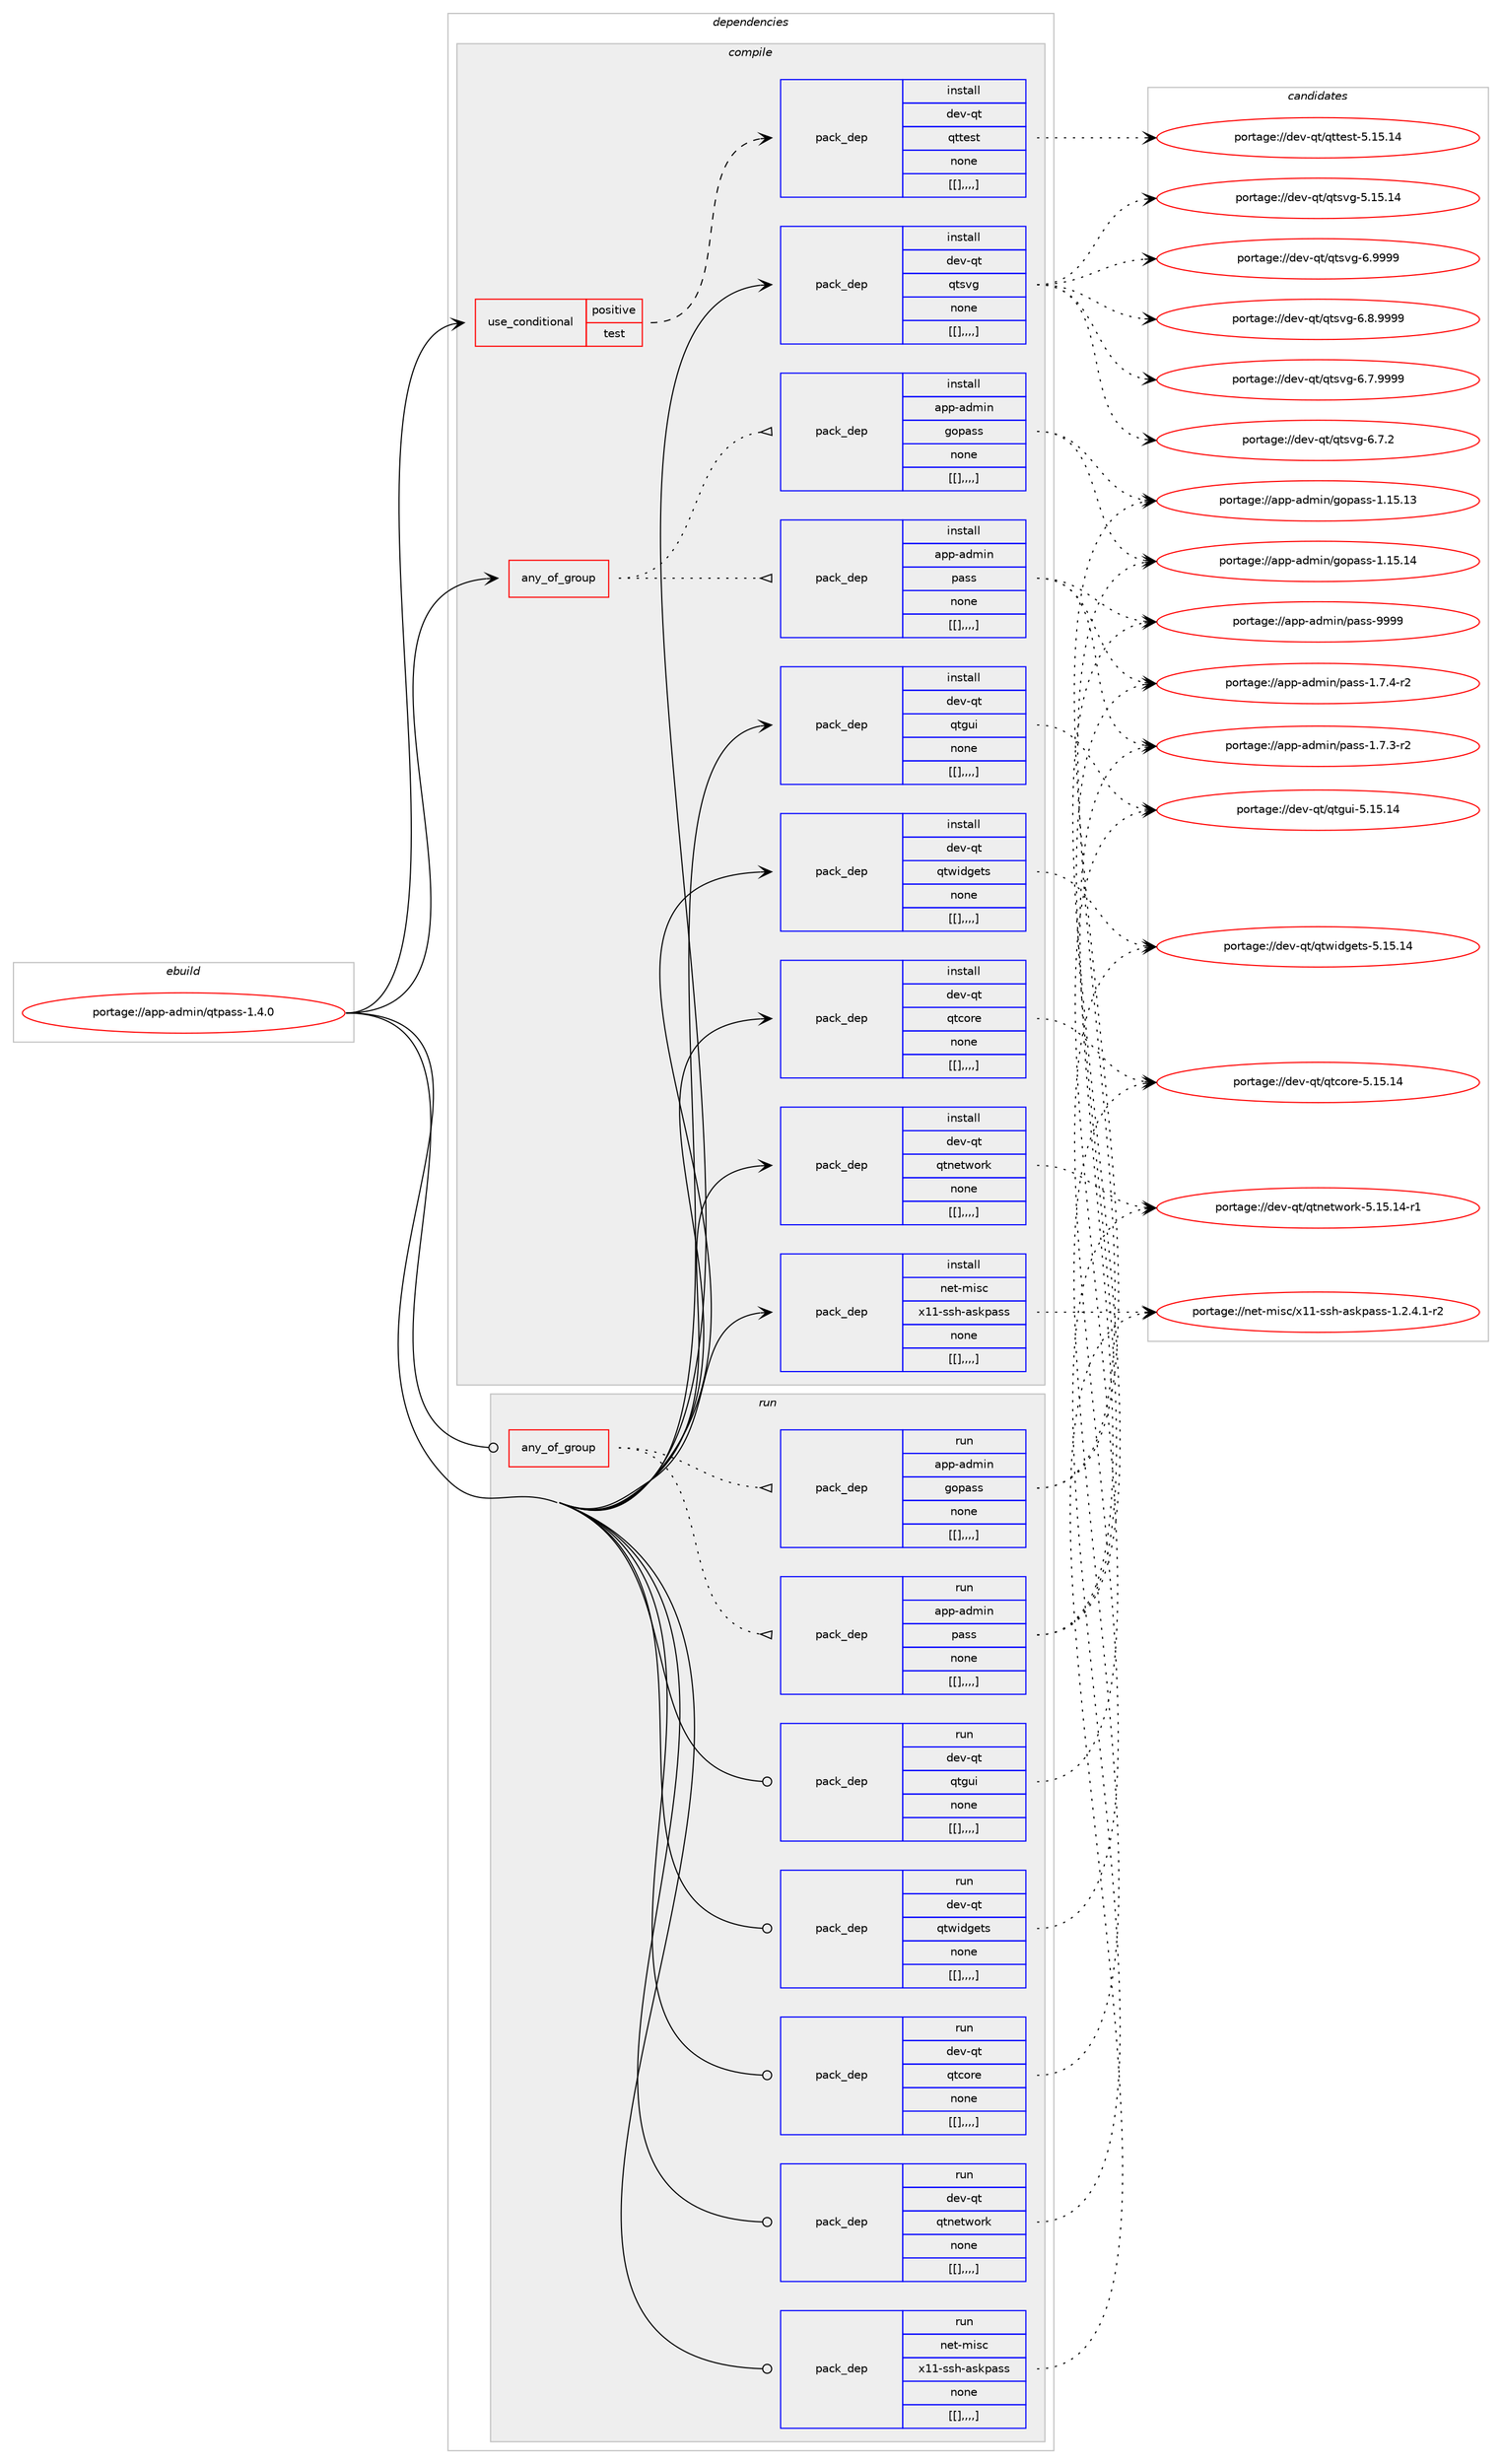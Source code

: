 digraph prolog {

# *************
# Graph options
# *************

newrank=true;
concentrate=true;
compound=true;
graph [rankdir=LR,fontname=Helvetica,fontsize=10,ranksep=1.5];#, ranksep=2.5, nodesep=0.2];
edge  [arrowhead=vee];
node  [fontname=Helvetica,fontsize=10];

# **********
# The ebuild
# **********

subgraph cluster_leftcol {
color=gray;
label=<<i>ebuild</i>>;
id [label="portage://app-admin/qtpass-1.4.0", color=red, width=4, href="../app-admin/qtpass-1.4.0.svg"];
}

# ****************
# The dependencies
# ****************

subgraph cluster_midcol {
color=gray;
label=<<i>dependencies</i>>;
subgraph cluster_compile {
fillcolor="#eeeeee";
style=filled;
label=<<i>compile</i>>;
subgraph any16 {
dependency4024 [label=<<TABLE BORDER="0" CELLBORDER="1" CELLSPACING="0" CELLPADDING="4"><TR><TD CELLPADDING="10">any_of_group</TD></TR></TABLE>>, shape=none, color=red];subgraph pack3072 {
dependency4025 [label=<<TABLE BORDER="0" CELLBORDER="1" CELLSPACING="0" CELLPADDING="4" WIDTH="220"><TR><TD ROWSPAN="6" CELLPADDING="30">pack_dep</TD></TR><TR><TD WIDTH="110">install</TD></TR><TR><TD>app-admin</TD></TR><TR><TD>pass</TD></TR><TR><TD>none</TD></TR><TR><TD>[[],,,,]</TD></TR></TABLE>>, shape=none, color=blue];
}
dependency4024:e -> dependency4025:w [weight=20,style="dotted",arrowhead="oinv"];
subgraph pack3073 {
dependency4026 [label=<<TABLE BORDER="0" CELLBORDER="1" CELLSPACING="0" CELLPADDING="4" WIDTH="220"><TR><TD ROWSPAN="6" CELLPADDING="30">pack_dep</TD></TR><TR><TD WIDTH="110">install</TD></TR><TR><TD>app-admin</TD></TR><TR><TD>gopass</TD></TR><TR><TD>none</TD></TR><TR><TD>[[],,,,]</TD></TR></TABLE>>, shape=none, color=blue];
}
dependency4024:e -> dependency4026:w [weight=20,style="dotted",arrowhead="oinv"];
}
id:e -> dependency4024:w [weight=20,style="solid",arrowhead="vee"];
subgraph cond938 {
dependency4027 [label=<<TABLE BORDER="0" CELLBORDER="1" CELLSPACING="0" CELLPADDING="4"><TR><TD ROWSPAN="3" CELLPADDING="10">use_conditional</TD></TR><TR><TD>positive</TD></TR><TR><TD>test</TD></TR></TABLE>>, shape=none, color=red];
subgraph pack3074 {
dependency4028 [label=<<TABLE BORDER="0" CELLBORDER="1" CELLSPACING="0" CELLPADDING="4" WIDTH="220"><TR><TD ROWSPAN="6" CELLPADDING="30">pack_dep</TD></TR><TR><TD WIDTH="110">install</TD></TR><TR><TD>dev-qt</TD></TR><TR><TD>qttest</TD></TR><TR><TD>none</TD></TR><TR><TD>[[],,,,]</TD></TR></TABLE>>, shape=none, color=blue];
}
dependency4027:e -> dependency4028:w [weight=20,style="dashed",arrowhead="vee"];
}
id:e -> dependency4027:w [weight=20,style="solid",arrowhead="vee"];
subgraph pack3075 {
dependency4029 [label=<<TABLE BORDER="0" CELLBORDER="1" CELLSPACING="0" CELLPADDING="4" WIDTH="220"><TR><TD ROWSPAN="6" CELLPADDING="30">pack_dep</TD></TR><TR><TD WIDTH="110">install</TD></TR><TR><TD>dev-qt</TD></TR><TR><TD>qtcore</TD></TR><TR><TD>none</TD></TR><TR><TD>[[],,,,]</TD></TR></TABLE>>, shape=none, color=blue];
}
id:e -> dependency4029:w [weight=20,style="solid",arrowhead="vee"];
subgraph pack3076 {
dependency4030 [label=<<TABLE BORDER="0" CELLBORDER="1" CELLSPACING="0" CELLPADDING="4" WIDTH="220"><TR><TD ROWSPAN="6" CELLPADDING="30">pack_dep</TD></TR><TR><TD WIDTH="110">install</TD></TR><TR><TD>dev-qt</TD></TR><TR><TD>qtgui</TD></TR><TR><TD>none</TD></TR><TR><TD>[[],,,,]</TD></TR></TABLE>>, shape=none, color=blue];
}
id:e -> dependency4030:w [weight=20,style="solid",arrowhead="vee"];
subgraph pack3077 {
dependency4031 [label=<<TABLE BORDER="0" CELLBORDER="1" CELLSPACING="0" CELLPADDING="4" WIDTH="220"><TR><TD ROWSPAN="6" CELLPADDING="30">pack_dep</TD></TR><TR><TD WIDTH="110">install</TD></TR><TR><TD>dev-qt</TD></TR><TR><TD>qtnetwork</TD></TR><TR><TD>none</TD></TR><TR><TD>[[],,,,]</TD></TR></TABLE>>, shape=none, color=blue];
}
id:e -> dependency4031:w [weight=20,style="solid",arrowhead="vee"];
subgraph pack3078 {
dependency4032 [label=<<TABLE BORDER="0" CELLBORDER="1" CELLSPACING="0" CELLPADDING="4" WIDTH="220"><TR><TD ROWSPAN="6" CELLPADDING="30">pack_dep</TD></TR><TR><TD WIDTH="110">install</TD></TR><TR><TD>dev-qt</TD></TR><TR><TD>qtsvg</TD></TR><TR><TD>none</TD></TR><TR><TD>[[],,,,]</TD></TR></TABLE>>, shape=none, color=blue];
}
id:e -> dependency4032:w [weight=20,style="solid",arrowhead="vee"];
subgraph pack3079 {
dependency4033 [label=<<TABLE BORDER="0" CELLBORDER="1" CELLSPACING="0" CELLPADDING="4" WIDTH="220"><TR><TD ROWSPAN="6" CELLPADDING="30">pack_dep</TD></TR><TR><TD WIDTH="110">install</TD></TR><TR><TD>dev-qt</TD></TR><TR><TD>qtwidgets</TD></TR><TR><TD>none</TD></TR><TR><TD>[[],,,,]</TD></TR></TABLE>>, shape=none, color=blue];
}
id:e -> dependency4033:w [weight=20,style="solid",arrowhead="vee"];
subgraph pack3080 {
dependency4034 [label=<<TABLE BORDER="0" CELLBORDER="1" CELLSPACING="0" CELLPADDING="4" WIDTH="220"><TR><TD ROWSPAN="6" CELLPADDING="30">pack_dep</TD></TR><TR><TD WIDTH="110">install</TD></TR><TR><TD>net-misc</TD></TR><TR><TD>x11-ssh-askpass</TD></TR><TR><TD>none</TD></TR><TR><TD>[[],,,,]</TD></TR></TABLE>>, shape=none, color=blue];
}
id:e -> dependency4034:w [weight=20,style="solid",arrowhead="vee"];
}
subgraph cluster_compileandrun {
fillcolor="#eeeeee";
style=filled;
label=<<i>compile and run</i>>;
}
subgraph cluster_run {
fillcolor="#eeeeee";
style=filled;
label=<<i>run</i>>;
subgraph any17 {
dependency4035 [label=<<TABLE BORDER="0" CELLBORDER="1" CELLSPACING="0" CELLPADDING="4"><TR><TD CELLPADDING="10">any_of_group</TD></TR></TABLE>>, shape=none, color=red];subgraph pack3081 {
dependency4036 [label=<<TABLE BORDER="0" CELLBORDER="1" CELLSPACING="0" CELLPADDING="4" WIDTH="220"><TR><TD ROWSPAN="6" CELLPADDING="30">pack_dep</TD></TR><TR><TD WIDTH="110">run</TD></TR><TR><TD>app-admin</TD></TR><TR><TD>pass</TD></TR><TR><TD>none</TD></TR><TR><TD>[[],,,,]</TD></TR></TABLE>>, shape=none, color=blue];
}
dependency4035:e -> dependency4036:w [weight=20,style="dotted",arrowhead="oinv"];
subgraph pack3082 {
dependency4037 [label=<<TABLE BORDER="0" CELLBORDER="1" CELLSPACING="0" CELLPADDING="4" WIDTH="220"><TR><TD ROWSPAN="6" CELLPADDING="30">pack_dep</TD></TR><TR><TD WIDTH="110">run</TD></TR><TR><TD>app-admin</TD></TR><TR><TD>gopass</TD></TR><TR><TD>none</TD></TR><TR><TD>[[],,,,]</TD></TR></TABLE>>, shape=none, color=blue];
}
dependency4035:e -> dependency4037:w [weight=20,style="dotted",arrowhead="oinv"];
}
id:e -> dependency4035:w [weight=20,style="solid",arrowhead="odot"];
subgraph pack3083 {
dependency4038 [label=<<TABLE BORDER="0" CELLBORDER="1" CELLSPACING="0" CELLPADDING="4" WIDTH="220"><TR><TD ROWSPAN="6" CELLPADDING="30">pack_dep</TD></TR><TR><TD WIDTH="110">run</TD></TR><TR><TD>dev-qt</TD></TR><TR><TD>qtcore</TD></TR><TR><TD>none</TD></TR><TR><TD>[[],,,,]</TD></TR></TABLE>>, shape=none, color=blue];
}
id:e -> dependency4038:w [weight=20,style="solid",arrowhead="odot"];
subgraph pack3084 {
dependency4039 [label=<<TABLE BORDER="0" CELLBORDER="1" CELLSPACING="0" CELLPADDING="4" WIDTH="220"><TR><TD ROWSPAN="6" CELLPADDING="30">pack_dep</TD></TR><TR><TD WIDTH="110">run</TD></TR><TR><TD>dev-qt</TD></TR><TR><TD>qtgui</TD></TR><TR><TD>none</TD></TR><TR><TD>[[],,,,]</TD></TR></TABLE>>, shape=none, color=blue];
}
id:e -> dependency4039:w [weight=20,style="solid",arrowhead="odot"];
subgraph pack3085 {
dependency4040 [label=<<TABLE BORDER="0" CELLBORDER="1" CELLSPACING="0" CELLPADDING="4" WIDTH="220"><TR><TD ROWSPAN="6" CELLPADDING="30">pack_dep</TD></TR><TR><TD WIDTH="110">run</TD></TR><TR><TD>dev-qt</TD></TR><TR><TD>qtnetwork</TD></TR><TR><TD>none</TD></TR><TR><TD>[[],,,,]</TD></TR></TABLE>>, shape=none, color=blue];
}
id:e -> dependency4040:w [weight=20,style="solid",arrowhead="odot"];
subgraph pack3086 {
dependency4041 [label=<<TABLE BORDER="0" CELLBORDER="1" CELLSPACING="0" CELLPADDING="4" WIDTH="220"><TR><TD ROWSPAN="6" CELLPADDING="30">pack_dep</TD></TR><TR><TD WIDTH="110">run</TD></TR><TR><TD>dev-qt</TD></TR><TR><TD>qtwidgets</TD></TR><TR><TD>none</TD></TR><TR><TD>[[],,,,]</TD></TR></TABLE>>, shape=none, color=blue];
}
id:e -> dependency4041:w [weight=20,style="solid",arrowhead="odot"];
subgraph pack3087 {
dependency4042 [label=<<TABLE BORDER="0" CELLBORDER="1" CELLSPACING="0" CELLPADDING="4" WIDTH="220"><TR><TD ROWSPAN="6" CELLPADDING="30">pack_dep</TD></TR><TR><TD WIDTH="110">run</TD></TR><TR><TD>net-misc</TD></TR><TR><TD>x11-ssh-askpass</TD></TR><TR><TD>none</TD></TR><TR><TD>[[],,,,]</TD></TR></TABLE>>, shape=none, color=blue];
}
id:e -> dependency4042:w [weight=20,style="solid",arrowhead="odot"];
}
}

# **************
# The candidates
# **************

subgraph cluster_choices {
rank=same;
color=gray;
label=<<i>candidates</i>>;

subgraph choice3072 {
color=black;
nodesep=1;
choice97112112459710010910511047112971151154557575757 [label="portage://app-admin/pass-9999", color=red, width=4,href="../app-admin/pass-9999.svg"];
choice97112112459710010910511047112971151154549465546524511450 [label="portage://app-admin/pass-1.7.4-r2", color=red, width=4,href="../app-admin/pass-1.7.4-r2.svg"];
choice97112112459710010910511047112971151154549465546514511450 [label="portage://app-admin/pass-1.7.3-r2", color=red, width=4,href="../app-admin/pass-1.7.3-r2.svg"];
dependency4025:e -> choice97112112459710010910511047112971151154557575757:w [style=dotted,weight="100"];
dependency4025:e -> choice97112112459710010910511047112971151154549465546524511450:w [style=dotted,weight="100"];
dependency4025:e -> choice97112112459710010910511047112971151154549465546514511450:w [style=dotted,weight="100"];
}
subgraph choice3073 {
color=black;
nodesep=1;
choice97112112459710010910511047103111112971151154549464953464952 [label="portage://app-admin/gopass-1.15.14", color=red, width=4,href="../app-admin/gopass-1.15.14.svg"];
choice97112112459710010910511047103111112971151154549464953464951 [label="portage://app-admin/gopass-1.15.13", color=red, width=4,href="../app-admin/gopass-1.15.13.svg"];
dependency4026:e -> choice97112112459710010910511047103111112971151154549464953464952:w [style=dotted,weight="100"];
dependency4026:e -> choice97112112459710010910511047103111112971151154549464953464951:w [style=dotted,weight="100"];
}
subgraph choice3074 {
color=black;
nodesep=1;
choice10010111845113116471131161161011151164553464953464952 [label="portage://dev-qt/qttest-5.15.14", color=red, width=4,href="../dev-qt/qttest-5.15.14.svg"];
dependency4028:e -> choice10010111845113116471131161161011151164553464953464952:w [style=dotted,weight="100"];
}
subgraph choice3075 {
color=black;
nodesep=1;
choice1001011184511311647113116991111141014553464953464952 [label="portage://dev-qt/qtcore-5.15.14", color=red, width=4,href="../dev-qt/qtcore-5.15.14.svg"];
dependency4029:e -> choice1001011184511311647113116991111141014553464953464952:w [style=dotted,weight="100"];
}
subgraph choice3076 {
color=black;
nodesep=1;
choice10010111845113116471131161031171054553464953464952 [label="portage://dev-qt/qtgui-5.15.14", color=red, width=4,href="../dev-qt/qtgui-5.15.14.svg"];
dependency4030:e -> choice10010111845113116471131161031171054553464953464952:w [style=dotted,weight="100"];
}
subgraph choice3077 {
color=black;
nodesep=1;
choice100101118451131164711311611010111611911111410745534649534649524511449 [label="portage://dev-qt/qtnetwork-5.15.14-r1", color=red, width=4,href="../dev-qt/qtnetwork-5.15.14-r1.svg"];
dependency4031:e -> choice100101118451131164711311611010111611911111410745534649534649524511449:w [style=dotted,weight="100"];
}
subgraph choice3078 {
color=black;
nodesep=1;
choice100101118451131164711311611511810345544657575757 [label="portage://dev-qt/qtsvg-6.9999", color=red, width=4,href="../dev-qt/qtsvg-6.9999.svg"];
choice1001011184511311647113116115118103455446564657575757 [label="portage://dev-qt/qtsvg-6.8.9999", color=red, width=4,href="../dev-qt/qtsvg-6.8.9999.svg"];
choice1001011184511311647113116115118103455446554657575757 [label="portage://dev-qt/qtsvg-6.7.9999", color=red, width=4,href="../dev-qt/qtsvg-6.7.9999.svg"];
choice1001011184511311647113116115118103455446554650 [label="portage://dev-qt/qtsvg-6.7.2", color=red, width=4,href="../dev-qt/qtsvg-6.7.2.svg"];
choice10010111845113116471131161151181034553464953464952 [label="portage://dev-qt/qtsvg-5.15.14", color=red, width=4,href="../dev-qt/qtsvg-5.15.14.svg"];
dependency4032:e -> choice100101118451131164711311611511810345544657575757:w [style=dotted,weight="100"];
dependency4032:e -> choice1001011184511311647113116115118103455446564657575757:w [style=dotted,weight="100"];
dependency4032:e -> choice1001011184511311647113116115118103455446554657575757:w [style=dotted,weight="100"];
dependency4032:e -> choice1001011184511311647113116115118103455446554650:w [style=dotted,weight="100"];
dependency4032:e -> choice10010111845113116471131161151181034553464953464952:w [style=dotted,weight="100"];
}
subgraph choice3079 {
color=black;
nodesep=1;
choice10010111845113116471131161191051001031011161154553464953464952 [label="portage://dev-qt/qtwidgets-5.15.14", color=red, width=4,href="../dev-qt/qtwidgets-5.15.14.svg"];
dependency4033:e -> choice10010111845113116471131161191051001031011161154553464953464952:w [style=dotted,weight="100"];
}
subgraph choice3080 {
color=black;
nodesep=1;
choice11010111645109105115994712049494511511510445971151071129711511545494650465246494511450 [label="portage://net-misc/x11-ssh-askpass-1.2.4.1-r2", color=red, width=4,href="../net-misc/x11-ssh-askpass-1.2.4.1-r2.svg"];
dependency4034:e -> choice11010111645109105115994712049494511511510445971151071129711511545494650465246494511450:w [style=dotted,weight="100"];
}
subgraph choice3081 {
color=black;
nodesep=1;
choice97112112459710010910511047112971151154557575757 [label="portage://app-admin/pass-9999", color=red, width=4,href="../app-admin/pass-9999.svg"];
choice97112112459710010910511047112971151154549465546524511450 [label="portage://app-admin/pass-1.7.4-r2", color=red, width=4,href="../app-admin/pass-1.7.4-r2.svg"];
choice97112112459710010910511047112971151154549465546514511450 [label="portage://app-admin/pass-1.7.3-r2", color=red, width=4,href="../app-admin/pass-1.7.3-r2.svg"];
dependency4036:e -> choice97112112459710010910511047112971151154557575757:w [style=dotted,weight="100"];
dependency4036:e -> choice97112112459710010910511047112971151154549465546524511450:w [style=dotted,weight="100"];
dependency4036:e -> choice97112112459710010910511047112971151154549465546514511450:w [style=dotted,weight="100"];
}
subgraph choice3082 {
color=black;
nodesep=1;
choice97112112459710010910511047103111112971151154549464953464952 [label="portage://app-admin/gopass-1.15.14", color=red, width=4,href="../app-admin/gopass-1.15.14.svg"];
choice97112112459710010910511047103111112971151154549464953464951 [label="portage://app-admin/gopass-1.15.13", color=red, width=4,href="../app-admin/gopass-1.15.13.svg"];
dependency4037:e -> choice97112112459710010910511047103111112971151154549464953464952:w [style=dotted,weight="100"];
dependency4037:e -> choice97112112459710010910511047103111112971151154549464953464951:w [style=dotted,weight="100"];
}
subgraph choice3083 {
color=black;
nodesep=1;
choice1001011184511311647113116991111141014553464953464952 [label="portage://dev-qt/qtcore-5.15.14", color=red, width=4,href="../dev-qt/qtcore-5.15.14.svg"];
dependency4038:e -> choice1001011184511311647113116991111141014553464953464952:w [style=dotted,weight="100"];
}
subgraph choice3084 {
color=black;
nodesep=1;
choice10010111845113116471131161031171054553464953464952 [label="portage://dev-qt/qtgui-5.15.14", color=red, width=4,href="../dev-qt/qtgui-5.15.14.svg"];
dependency4039:e -> choice10010111845113116471131161031171054553464953464952:w [style=dotted,weight="100"];
}
subgraph choice3085 {
color=black;
nodesep=1;
choice100101118451131164711311611010111611911111410745534649534649524511449 [label="portage://dev-qt/qtnetwork-5.15.14-r1", color=red, width=4,href="../dev-qt/qtnetwork-5.15.14-r1.svg"];
dependency4040:e -> choice100101118451131164711311611010111611911111410745534649534649524511449:w [style=dotted,weight="100"];
}
subgraph choice3086 {
color=black;
nodesep=1;
choice10010111845113116471131161191051001031011161154553464953464952 [label="portage://dev-qt/qtwidgets-5.15.14", color=red, width=4,href="../dev-qt/qtwidgets-5.15.14.svg"];
dependency4041:e -> choice10010111845113116471131161191051001031011161154553464953464952:w [style=dotted,weight="100"];
}
subgraph choice3087 {
color=black;
nodesep=1;
choice11010111645109105115994712049494511511510445971151071129711511545494650465246494511450 [label="portage://net-misc/x11-ssh-askpass-1.2.4.1-r2", color=red, width=4,href="../net-misc/x11-ssh-askpass-1.2.4.1-r2.svg"];
dependency4042:e -> choice11010111645109105115994712049494511511510445971151071129711511545494650465246494511450:w [style=dotted,weight="100"];
}
}

}
